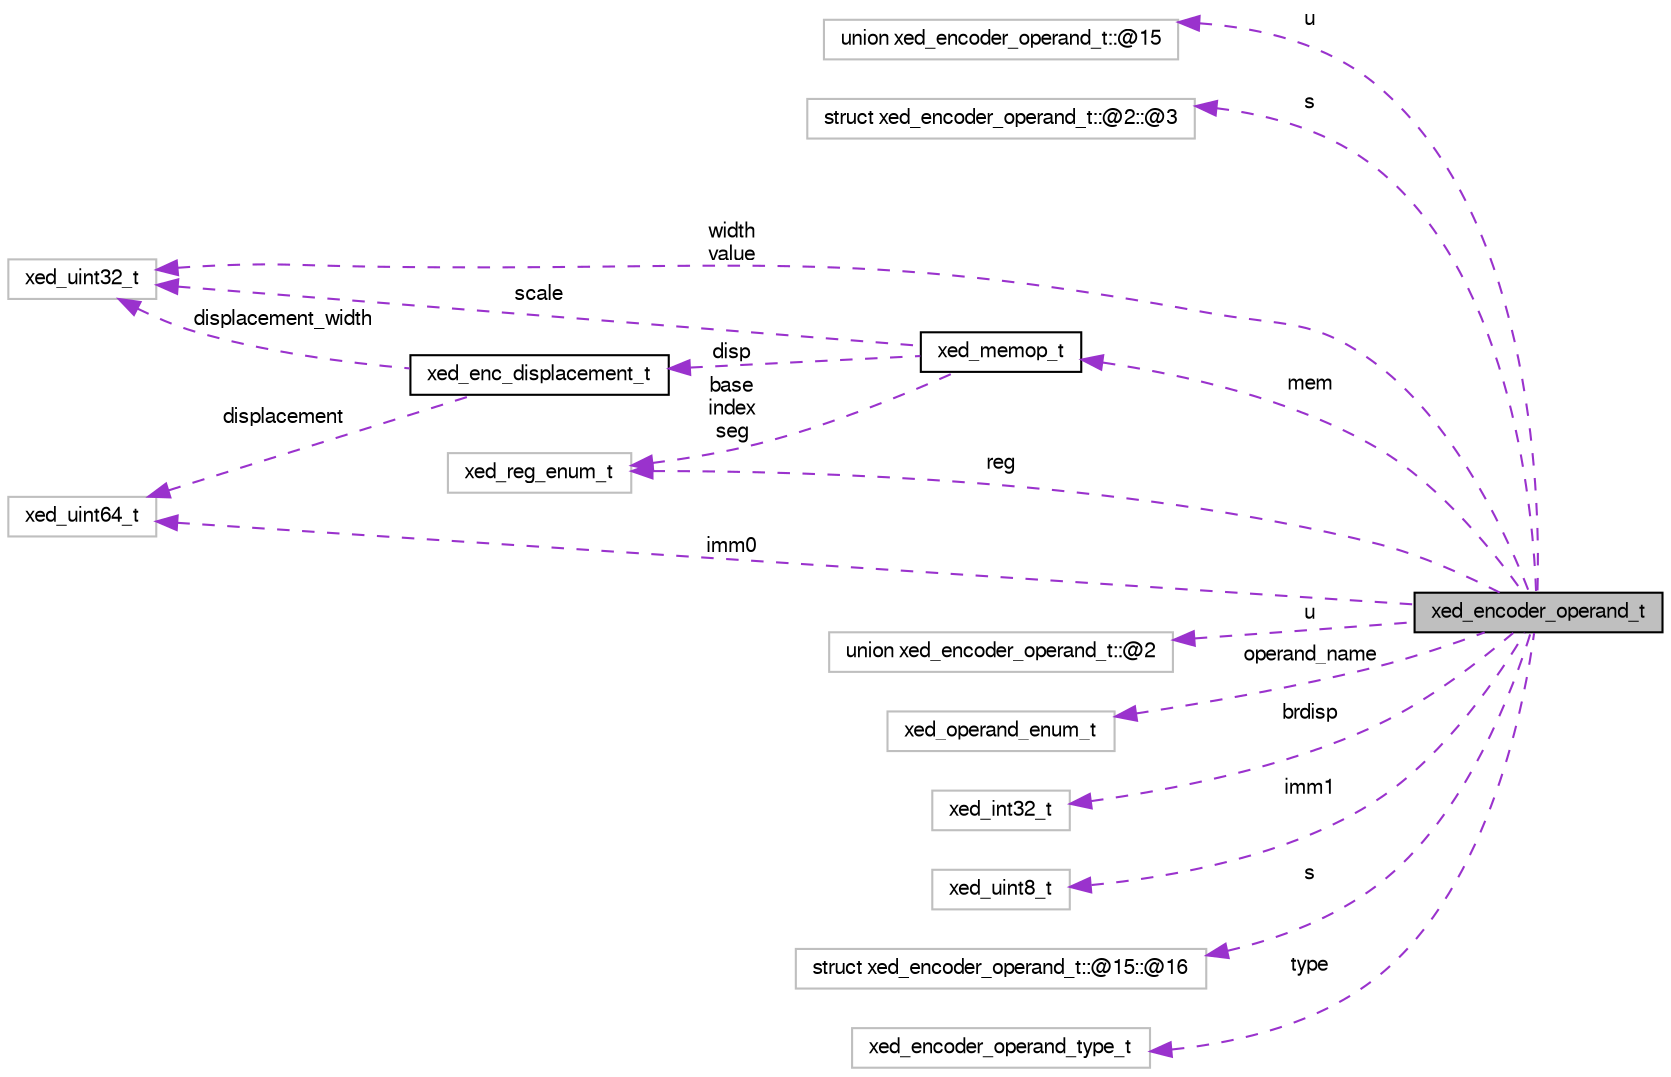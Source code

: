 digraph G
{
  bgcolor="transparent";
  edge [fontname="FreeSans",fontsize="10",labelfontname="FreeSans",labelfontsize="10"];
  node [fontname="FreeSans",fontsize="10",shape=record];
  rankdir=LR;
  Node1 [label="xed_encoder_operand_t",height=0.2,width=0.4,color="black", fillcolor="grey75", style="filled" fontcolor="black"];
  Node2 -> Node1 [dir=back,color="darkorchid3",fontsize="10",style="dashed",label="u",fontname="FreeSans"];
  Node2 [label="union xed_encoder_operand_t::@15",height=0.2,width=0.4,color="grey75"];
  Node3 -> Node1 [dir=back,color="darkorchid3",fontsize="10",style="dashed",label="s",fontname="FreeSans"];
  Node3 [label="struct xed_encoder_operand_t::@2::@3",height=0.2,width=0.4,color="grey75"];
  Node4 -> Node1 [dir=back,color="darkorchid3",fontsize="10",style="dashed",label="width\nvalue",fontname="FreeSans"];
  Node4 [label="xed_uint32_t",height=0.2,width=0.4,color="grey75"];
  Node5 -> Node1 [dir=back,color="darkorchid3",fontsize="10",style="dashed",label="reg",fontname="FreeSans"];
  Node5 [label="xed_reg_enum_t",height=0.2,width=0.4,color="grey75"];
  Node6 -> Node1 [dir=back,color="darkorchid3",fontsize="10",style="dashed",label="u",fontname="FreeSans"];
  Node6 [label="union xed_encoder_operand_t::@2",height=0.2,width=0.4,color="grey75"];
  Node7 -> Node1 [dir=back,color="darkorchid3",fontsize="10",style="dashed",label="mem",fontname="FreeSans"];
  Node7 [label="xed_memop_t",height=0.2,width=0.4,color="black",URL="$structxed__memop__t.html"];
  Node4 -> Node7 [dir=back,color="darkorchid3",fontsize="10",style="dashed",label="scale",fontname="FreeSans"];
  Node5 -> Node7 [dir=back,color="darkorchid3",fontsize="10",style="dashed",label="base\nindex\nseg",fontname="FreeSans"];
  Node8 -> Node7 [dir=back,color="darkorchid3",fontsize="10",style="dashed",label="disp",fontname="FreeSans"];
  Node8 [label="xed_enc_displacement_t",height=0.2,width=0.4,color="black",URL="$structxed__enc__displacement__t.html"];
  Node4 -> Node8 [dir=back,color="darkorchid3",fontsize="10",style="dashed",label="displacement_width",fontname="FreeSans"];
  Node9 -> Node8 [dir=back,color="darkorchid3",fontsize="10",style="dashed",label="displacement",fontname="FreeSans"];
  Node9 [label="xed_uint64_t",height=0.2,width=0.4,color="grey75"];
  Node10 -> Node1 [dir=back,color="darkorchid3",fontsize="10",style="dashed",label="operand_name",fontname="FreeSans"];
  Node10 [label="xed_operand_enum_t",height=0.2,width=0.4,color="grey75"];
  Node11 -> Node1 [dir=back,color="darkorchid3",fontsize="10",style="dashed",label="brdisp",fontname="FreeSans"];
  Node11 [label="xed_int32_t",height=0.2,width=0.4,color="grey75"];
  Node12 -> Node1 [dir=back,color="darkorchid3",fontsize="10",style="dashed",label="imm1",fontname="FreeSans"];
  Node12 [label="xed_uint8_t",height=0.2,width=0.4,color="grey75"];
  Node13 -> Node1 [dir=back,color="darkorchid3",fontsize="10",style="dashed",label="s",fontname="FreeSans"];
  Node13 [label="struct xed_encoder_operand_t::@15::@16",height=0.2,width=0.4,color="grey75"];
  Node9 -> Node1 [dir=back,color="darkorchid3",fontsize="10",style="dashed",label="imm0",fontname="FreeSans"];
  Node14 -> Node1 [dir=back,color="darkorchid3",fontsize="10",style="dashed",label="type",fontname="FreeSans"];
  Node14 [label="xed_encoder_operand_type_t",height=0.2,width=0.4,color="grey75"];
}

